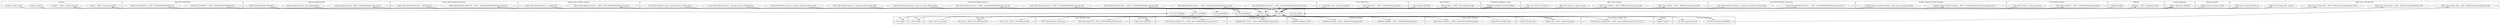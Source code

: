 digraph {
graph [overlap=false]
subgraph cluster_Catalyst {
	label="Catalyst";
	"Catalyst::prepare";
	"Catalyst::handle_request";
	"Catalyst::__ANON__[Catalyst.pm:1966]";
	"Catalyst::__ANON__[Catalyst.pm:2032]";
}
subgraph cluster_Plack_Test_MockHTTP {
	label="Plack::Test::MockHTTP";
	"Plack::Test::MockHTTP::__ANON__[Plack/Test/MockHTTP.pm:31]";
	"Plack::Test::MockHTTP::__ANON__[Plack/Test/MockHTTP.pm:25]";
}
subgraph cluster_Module_Implementation {
	label="Module::Implementation";
	"Module::Implementation::_load_implementation";
	"Module::Implementation::__ANON__[Module/Implementation.pm:87]";
	"Module::Implementation::BEGIN@10";
}
subgraph cluster_Try_Tiny {
	label="Try::Tiny";
	"Try::Tiny::finally";
	"Try::Tiny::BEGIN@6";
	"Try::Tiny::catch";
	"Try::Tiny::BEGIN@3";
	"Try::Tiny::BEGIN@8";
	"Try::Tiny::try";
	"Try::Tiny::BEGIN@46";
}
subgraph cluster_Moose_Meta_Method_Destructor {
	label="Moose::Meta::Method::Destructor";
	"Moose::Meta::Method::Destructor::_initialize_body";
	"Moose::Meta::Method::Destructor::__ANON__[Moose/Meta/Method/Destructor.pm:99]";
}
subgraph cluster_Class_Load {
	label="Class::Load";
	"Class::Load::try_load_class";
	"Class::Load::__ANON__[Class/Load.pm:183]";
	"Class::Load::__ANON__[Class/Load.pm:180]";
}
subgraph cluster_HTTP_Message_PSGI {
	label="HTTP::Message::PSGI";
	"HTTP::Message::PSGI::req_to_psgi";
	"HTTP::Message::PSGI::__ANON__[HTTP/Message/PSGI.pm:19]";
}
subgraph cluster_Scope_Guard {
	label="Scope::Guard";
	"Scope::Guard::DESTROY";
}
subgraph cluster_Moose_Meta_Method_Accessor {
	label="Moose::Meta::Method::Accessor";
	"Moose::Meta::Method::Accessor::_compile_code";
	"Moose::Meta::Method::Accessor::__ANON__[Moose/Meta/Method/Accessor.pm:39]";
}
subgraph cluster_Eval_Closure_Sandbox_276 {
	label="Eval::Closure::Sandbox_276";
	"Eval::Closure::Sandbox_276::__ANON__[(eval 394)[Eval/Closure.pm:125]:11]";
}
subgraph cluster_Class_MOP_Method_Accessor {
	label="Class::MOP::Method::Accessor";
	"Class::MOP::Method::Accessor::_generate_accessor_method_inline";
	"Class::MOP::Method::Accessor::_generate_writer_method_inline";
	"Class::MOP::Method::Accessor::_generate_clearer_method_inline";
	"Class::MOP::Method::Accessor::__ANON__[Class/MOP/Method/Accessor.pm:209]";
	"Class::MOP::Method::Accessor::__ANON__[Class/MOP/Method/Accessor.pm:154]";
	"Class::MOP::Method::Accessor::__ANON__[Class/MOP/Method/Accessor.pm:120]";
	"Class::MOP::Method::Accessor::__ANON__[Class/MOP/Method/Accessor.pm:234]";
	"Class::MOP::Method::Accessor::_generate_reader_method_inline";
	"Class::MOP::Method::Accessor::__ANON__[Class/MOP/Method/Accessor.pm:184]";
	"Class::MOP::Method::Accessor::_generate_predicate_method_inline";
}
subgraph cluster_Class_MOP_Class {
	label="Class::MOP::Class";
	"Class::MOP::Class::_post_add_attribute";
	"Class::MOP::Class::__ANON__[Class/MOP/Class.pm:892]";
}
subgraph cluster_Moose_Object {
	label="Moose::Object";
	"Moose::Object::DESTROY";
	"Moose::Object::__ANON__[Moose/Object.pm:99]";
}
subgraph cluster_DBIx_Class_Storage_DBI {
	label="DBIx::Class::Storage::DBI";
	"DBIx::Class::Storage::DBI::_connect";
	"DBIx::Class::Storage::DBI::dbh_do";
	"DBIx::Class::Storage::DBI::__ANON__[DBIx/Class/Storage/DBI.pm:1300]";
	"DBIx::Class::Storage::DBI::__ANON__[DBIx/Class/Storage/DBI.pm:790]";
	"DBIx::Class::Storage::DBI::__ANON__[DBIx/Class/Storage/DBI.pm:1306]";
}
subgraph cluster_KiokuDB_Role_UUIDs {
	label="KiokuDB::Role::UUIDs";
	"KiokuDB::Role::UUIDs::__ANON__[KiokuDB/Role/UUIDs.pm:13]";
}
subgraph cluster_KiokuDB_TypeMap {
	label="KiokuDB::TypeMap";
	"KiokuDB::TypeMap::resolve";
	"KiokuDB::TypeMap::__ANON__[KiokuDB/TypeMap.pm:56]";
	"KiokuDB::TypeMap::__ANON__[KiokuDB/TypeMap.pm:58]";
}
subgraph cluster_KiokuDB_LiveObjects_Scope {
	label="KiokuDB::LiveObjects::Scope";
	"KiokuDB::LiveObjects::Scope::DESTROY";
}
subgraph cluster_Module_Runtime {
	label="Module::Runtime";
	"Module::Runtime::require_module";
}
subgraph cluster_Exporter {
	label="Exporter";
	"Exporter::import";
}
subgraph cluster_Moose_Meta_Attribute {
	label="Moose::Meta::Attribute";
	"Moose::Meta::Attribute::__ANON__[Moose/Meta/Attribute.pm:45]";
	"Moose::Meta::Attribute::does";
}
subgraph cluster_Try_Tiny_ScopeGuard {
	label="Try::Tiny::ScopeGuard";
	"Try::Tiny::ScopeGuard::_new";
	"Try::Tiny::ScopeGuard::DESTROY";
}
subgraph cluster_DBIx_Class_Schema {
	label="DBIx::Class::Schema";
	"DBIx::Class::Schema::_register_source";
	"DBIx::Class::Schema::__ANON__[DBIx/Class/Schema.pm:829]";
	"DBIx::Class::Schema::connection";
	"DBIx::Class::Schema::__ANON__[DBIx/Class/Schema.pm:1378]";
}
subgraph cluster_Class_MOP_Method_Constructor {
	label="Class::MOP::Method::Constructor";
	"Class::MOP::Method::Constructor::_generate_constructor_method_inline";
	"Class::MOP::Method::Constructor::__ANON__[Class/MOP/Method/Constructor.pm:111]";
}
subgraph cluster_Catalyst_Plugin_Unicode_Encoding {
	label="Catalyst::Plugin::Unicode::Encoding";
	"Catalyst::Plugin::Unicode::Encoding::_handle_param_unicode_decoding";
	"Catalyst::Plugin::Unicode::Encoding::__ANON__[Catalyst/Plugin/Unicode/Encoding.pm:163]";
}
subgraph cluster_Class_MOP_Attribute {
	label="Class::MOP::Attribute";
	"Class::MOP::Attribute::_process_accessors";
	"Class::MOP::Attribute::__ANON__[Class/MOP/Attribute.pm:398]";
}
subgraph cluster_KiokuDB {
	label="KiokuDB";
	"KiokuDB::lookup";
	"KiokuDB::__ANON__[KiokuDB.pm:320]";
}
subgraph cluster_vars {
	label="vars";
	"vars::import";
}
subgraph cluster_strict {
	label="strict";
	"strict::import";
}
subgraph cluster_Moose_Util {
	label="Moose::Util";
	"Moose::Util::does_role";
	"Moose::Util::__ANON__[Moose/Util.pm:54]";
}
subgraph cluster_Eval_Closure_Sandbox_990 {
	label="Eval::Closure::Sandbox_990";
	"Eval::Closure::Sandbox_990::__ANON__[(eval 1205)[Eval/Closure.pm:125]:11]";
}
subgraph cluster_Catalyst_Response {
	label="Catalyst::Response";
	"Catalyst::Response::DESTROY";
}
"Try::Tiny::try" -> "Eval::Closure::Sandbox_276::__ANON__[(eval 394)[Eval/Closure.pm:125]:11]";
"Try::Tiny::try" -> "Scope::Guard::DESTROY";
"Try::Tiny::try" -> "Class::MOP::Class::__ANON__[Class/MOP/Class.pm:892]";
"Try::Tiny::try" -> "Moose::Meta::Method::Destructor::__ANON__[Moose/Meta/Method/Destructor.pm:99]";
"Try::Tiny::try" -> "Class::MOP::Method::Accessor::__ANON__[Class/MOP/Method/Accessor.pm:209]";
"Try::Tiny::try" -> "KiokuDB::__ANON__[KiokuDB.pm:320]";
"Try::Tiny::try" -> "Class::MOP::Method::Accessor::__ANON__[Class/MOP/Method/Accessor.pm:154]";
"Try::Tiny::try" -> "Class::Load::__ANON__[Class/Load.pm:180]";
"Module::Implementation::BEGIN@10" -> "Try::Tiny::BEGIN@8";
"Try::Tiny::try" -> "Eval::Closure::Sandbox_990::__ANON__[(eval 1205)[Eval/Closure.pm:125]:11]";
"Catalyst::Response::DESTROY" -> "Try::Tiny::try";
"KiokuDB::lookup" -> "Try::Tiny::try";
"Moose::Util::does_role" -> "Try::Tiny::try";
"Module::Runtime::require_module" -> "Try::Tiny::try";
"Plack::Test::MockHTTP::__ANON__[Plack/Test/MockHTTP.pm:31]" -> "Try::Tiny::try";
"Moose::Meta::Method::Destructor::_initialize_body" -> "Try::Tiny::try";
"Moose::Meta::Attribute::does" -> "Try::Tiny::try";
"Class::MOP::Method::Accessor::_generate_clearer_method_inline" -> "Try::Tiny::try";
"Moose::Meta::Method::Accessor::_compile_code" -> "Try::Tiny::try";
"Catalyst::prepare" -> "Try::Tiny::try";
"HTTP::Message::PSGI::req_to_psgi" -> "Try::Tiny::try";
"DBIx::Class::Storage::DBI::_connect" -> "Try::Tiny::try";
"Module::Implementation::_load_implementation" -> "Try::Tiny::try";
"Class::Load::try_load_class" -> "Try::Tiny::try";
"DBIx::Class::Schema::connection" -> "Try::Tiny::try";
"Class::MOP::Method::Accessor::_generate_accessor_method_inline" -> "Try::Tiny::try";
"Class::MOP::Method::Accessor::_generate_writer_method_inline" -> "Try::Tiny::try";
"Moose::Object::DESTROY" -> "Try::Tiny::try";
"DBIx::Class::Storage::DBI::dbh_do" -> "Try::Tiny::try";
"Catalyst::handle_request" -> "Try::Tiny::try";
"KiokuDB::LiveObjects::Scope::DESTROY" -> "Try::Tiny::try";
"Class::MOP::Method::Constructor::_generate_constructor_method_inline" -> "Try::Tiny::try";
"Class::MOP::Attribute::_process_accessors" -> "Try::Tiny::try";
"DBIx::Class::Schema::_register_source" -> "Try::Tiny::try";
"Class::MOP::Class::_post_add_attribute" -> "Try::Tiny::try";
"Class::MOP::Method::Accessor::_generate_reader_method_inline" -> "Try::Tiny::try";
"KiokuDB::TypeMap::resolve" -> "Try::Tiny::try";
"Catalyst::Plugin::Unicode::Encoding::_handle_param_unicode_decoding" -> "Try::Tiny::try";
"Class::MOP::Method::Accessor::_generate_predicate_method_inline" -> "Try::Tiny::try";
"Try::Tiny::try" -> "KiokuDB::TypeMap::__ANON__[KiokuDB/TypeMap.pm:58]";
"Try::Tiny::try" -> "Moose::Util::__ANON__[Moose/Util.pm:54]";
"Try::Tiny::try" -> "Plack::Test::MockHTTP::__ANON__[Plack/Test/MockHTTP.pm:25]";
"Catalyst::Response::DESTROY" -> "Try::Tiny::catch";
"KiokuDB::lookup" -> "Try::Tiny::catch";
"Plack::Test::MockHTTP::__ANON__[Plack/Test/MockHTTP.pm:31]" -> "Try::Tiny::catch";
"Moose::Meta::Method::Destructor::_initialize_body" -> "Try::Tiny::catch";
"Class::MOP::Method::Accessor::_generate_clearer_method_inline" -> "Try::Tiny::catch";
"Moose::Meta::Method::Accessor::_compile_code" -> "Try::Tiny::catch";
"Catalyst::prepare" -> "Try::Tiny::catch";
"Module::Implementation::_load_implementation" -> "Try::Tiny::catch";
"DBIx::Class::Storage::DBI::_connect" -> "Try::Tiny::catch";
"Class::Load::try_load_class" -> "Try::Tiny::catch";
"DBIx::Class::Schema::connection" -> "Try::Tiny::catch";
"Class::MOP::Method::Accessor::_generate_accessor_method_inline" -> "Try::Tiny::catch";
"Class::MOP::Method::Accessor::_generate_writer_method_inline" -> "Try::Tiny::catch";
"Moose::Object::DESTROY" -> "Try::Tiny::catch";
"DBIx::Class::Storage::DBI::dbh_do" -> "Try::Tiny::catch";
"Catalyst::handle_request" -> "Try::Tiny::catch";
"KiokuDB::LiveObjects::Scope::DESTROY" -> "Try::Tiny::catch";
"Class::MOP::Attribute::_process_accessors" -> "Try::Tiny::catch";
"Class::MOP::Method::Constructor::_generate_constructor_method_inline" -> "Try::Tiny::catch";
"Class::MOP::Class::_post_add_attribute" -> "Try::Tiny::catch";
"KiokuDB::TypeMap::resolve" -> "Try::Tiny::catch";
"Class::MOP::Method::Accessor::_generate_reader_method_inline" -> "Try::Tiny::catch";
"Catalyst::Plugin::Unicode::Encoding::_handle_param_unicode_decoding" -> "Try::Tiny::catch";
"Class::MOP::Method::Accessor::_generate_predicate_method_inline" -> "Try::Tiny::catch";
"Try::Tiny::try" -> "Module::Implementation::__ANON__[Module/Implementation.pm:87]";
"Try::Tiny::try" -> "Try::Tiny::ScopeGuard::DESTROY";
"Try::Tiny::try" -> "Class::Load::__ANON__[Class/Load.pm:183]";
"Try::Tiny::try" -> "Moose::Meta::Attribute::__ANON__[Moose/Meta/Attribute.pm:45]";
"Try::Tiny::try" -> "Class::MOP::Method::Accessor::__ANON__[Class/MOP/Method/Accessor.pm:184]";
"Try::Tiny::try" -> "KiokuDB::LiveObjects::Scope::DESTROY";
"Try::Tiny::BEGIN@3" -> "strict::import";
"Try::Tiny::try" -> "Try::Tiny::ScopeGuard::_new";
"Try::Tiny::try" -> "Catalyst::__ANON__[Catalyst.pm:1966]";
"Try::Tiny::try" -> "Class::MOP::Attribute::__ANON__[Class/MOP/Attribute.pm:398]";
"Try::Tiny::try" -> "Class::MOP::Method::Accessor::__ANON__[Class/MOP/Method/Accessor.pm:120]";
"Try::Tiny::try" -> "Class::MOP::Method::Constructor::__ANON__[Class/MOP/Method/Constructor.pm:111]";
"Module::Implementation::BEGIN@10" -> "Try::Tiny::BEGIN@6";
"Try::Tiny::try" -> "Catalyst::Response::DESTROY";
"Module::Implementation::BEGIN@10" -> "Try::Tiny::BEGIN@46";
"Try::Tiny::BEGIN@46" -> "Exporter::import";
"Try::Tiny::try" -> "DBIx::Class::Storage::DBI::__ANON__[DBIx/Class/Storage/DBI.pm:790]";
"Try::Tiny::BEGIN@6" -> "vars::import";
"Module::Implementation::BEGIN@10" -> "Try::Tiny::BEGIN@3";
"DBIx::Class::Storage::DBI::_connect" -> "Try::Tiny::finally";
"Try::Tiny::try" -> "KiokuDB::Role::UUIDs::__ANON__[KiokuDB/Role/UUIDs.pm:13]";
"Try::Tiny::try" -> "DBIx::Class::Schema::__ANON__[DBIx/Class/Schema.pm:829]";
"Try::Tiny::try" -> "Moose::Object::__ANON__[Moose/Object.pm:99]";
"Try::Tiny::try" -> "Catalyst::Plugin::Unicode::Encoding::__ANON__[Catalyst/Plugin/Unicode/Encoding.pm:163]";
"Try::Tiny::try" -> "Catalyst::__ANON__[Catalyst.pm:2032]";
"Try::Tiny::ScopeGuard::DESTROY" -> "DBIx::Class::Storage::DBI::__ANON__[DBIx/Class/Storage/DBI.pm:1306]";
"Try::Tiny::try" -> "Class::MOP::Method::Accessor::__ANON__[Class/MOP/Method/Accessor.pm:234]";
"Try::Tiny::try" -> "Moose::Meta::Method::Accessor::__ANON__[Moose/Meta/Method/Accessor.pm:39]";
"Try::Tiny::try" -> "DBIx::Class::Schema::__ANON__[DBIx/Class/Schema.pm:1378]";
"Try::Tiny::try" -> "KiokuDB::TypeMap::__ANON__[KiokuDB/TypeMap.pm:56]";
"Try::Tiny::try" -> "DBIx::Class::Storage::DBI::__ANON__[DBIx/Class/Storage/DBI.pm:1300]";
"Try::Tiny::try" -> "HTTP::Message::PSGI::__ANON__[HTTP/Message/PSGI.pm:19]";
}
